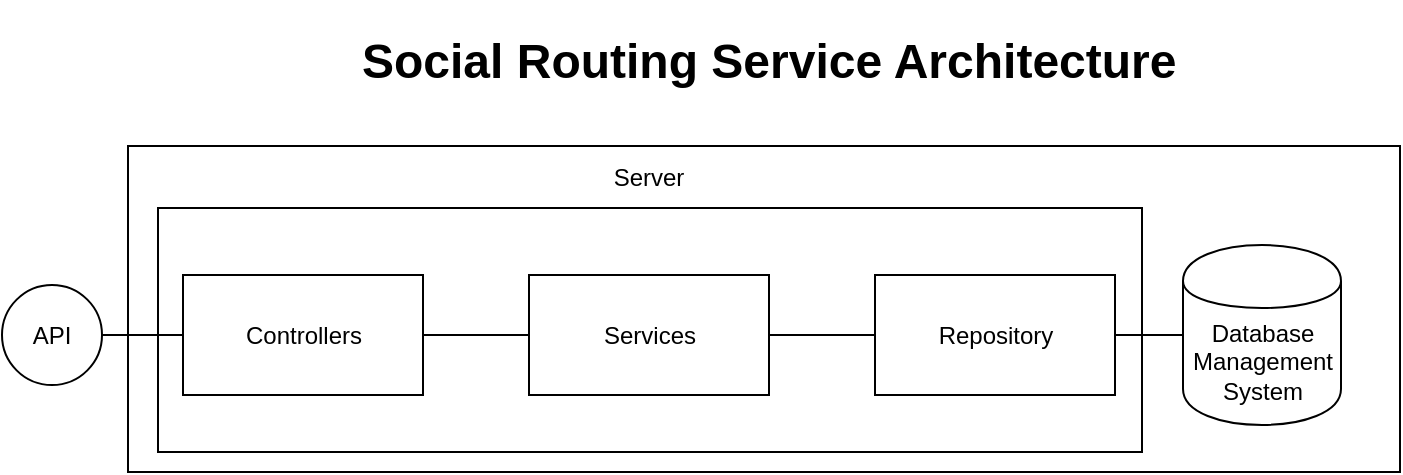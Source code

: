 <mxfile version="10.7.7" type="device"><diagram id="HIA9esFK1r8NSf4Vur0X" name="Page-1"><mxGraphModel dx="1181" dy="547" grid="0" gridSize="10" guides="1" tooltips="1" connect="1" arrows="1" fold="1" page="1" pageScale="1" pageWidth="827" pageHeight="1169" math="0" shadow="0"><root><mxCell id="0"/><mxCell id="1" parent="0"/><mxCell id="cTM7Nz8y0_Cw2TAqLi1m-12" value="" style="rounded=0;whiteSpace=wrap;html=1;" parent="1" vertex="1"><mxGeometry x="96" y="280" width="636" height="163" as="geometry"/></mxCell><mxCell id="cTM7Nz8y0_Cw2TAqLi1m-18" value="" style="rounded=0;whiteSpace=wrap;html=1;" parent="1" vertex="1"><mxGeometry x="111" y="311" width="492" height="122" as="geometry"/></mxCell><mxCell id="cTM7Nz8y0_Cw2TAqLi1m-10" value="API" style="ellipse;whiteSpace=wrap;html=1;aspect=fixed;" parent="1" vertex="1"><mxGeometry x="33" y="349.5" width="50" height="50" as="geometry"/></mxCell><mxCell id="cTM7Nz8y0_Cw2TAqLi1m-17" value="" style="endArrow=none;html=1;entryX=1;entryY=0.5;entryDx=0;entryDy=0;exitX=0;exitY=0.5;exitDx=0;exitDy=0;" parent="1" source="cTM7Nz8y0_Cw2TAqLi1m-1" target="cTM7Nz8y0_Cw2TAqLi1m-10" edge="1"><mxGeometry width="50" height="50" relative="1" as="geometry"><mxPoint x="30" y="670" as="sourcePoint"/><mxPoint x="80" y="620" as="targetPoint"/></mxGeometry></mxCell><mxCell id="cTM7Nz8y0_Cw2TAqLi1m-5" value="Database Management System" style="shape=cylinder;whiteSpace=wrap;html=1;boundedLbl=1;backgroundOutline=1;" parent="1" vertex="1"><mxGeometry x="623.5" y="329.5" width="79" height="90" as="geometry"/></mxCell><mxCell id="cTM7Nz8y0_Cw2TAqLi1m-9" value="" style="endArrow=none;html=1;entryX=1;entryY=0.5;entryDx=0;entryDy=0;exitX=0;exitY=0.5;exitDx=0;exitDy=0;" parent="1" source="cTM7Nz8y0_Cw2TAqLi1m-5" target="cTM7Nz8y0_Cw2TAqLi1m-3" edge="1"><mxGeometry width="50" height="50" relative="1" as="geometry"><mxPoint x="579.5" y="464.5" as="sourcePoint"/><mxPoint x="629.5" y="414.5" as="targetPoint"/></mxGeometry></mxCell><mxCell id="cTM7Nz8y0_Cw2TAqLi1m-1" value="Controllers" style="rounded=0;whiteSpace=wrap;html=1;" parent="1" vertex="1"><mxGeometry x="123.5" y="344.5" width="120" height="60" as="geometry"/></mxCell><mxCell id="cTM7Nz8y0_Cw2TAqLi1m-2" value="Services" style="rounded=0;whiteSpace=wrap;html=1;" parent="1" vertex="1"><mxGeometry x="296.5" y="344.5" width="120" height="60" as="geometry"/></mxCell><mxCell id="cTM7Nz8y0_Cw2TAqLi1m-3" value="Repository" style="rounded=0;whiteSpace=wrap;html=1;" parent="1" vertex="1"><mxGeometry x="469.5" y="344.5" width="120" height="60" as="geometry"/></mxCell><mxCell id="cTM7Nz8y0_Cw2TAqLi1m-7" value="" style="endArrow=none;html=1;entryX=0;entryY=0.5;entryDx=0;entryDy=0;exitX=1;exitY=0.5;exitDx=0;exitDy=0;" parent="1" source="cTM7Nz8y0_Cw2TAqLi1m-1" target="cTM7Nz8y0_Cw2TAqLi1m-2" edge="1"><mxGeometry width="50" height="50" relative="1" as="geometry"><mxPoint x="119.5" y="469.5" as="sourcePoint"/><mxPoint x="169.5" y="419.5" as="targetPoint"/></mxGeometry></mxCell><mxCell id="cTM7Nz8y0_Cw2TAqLi1m-8" value="" style="endArrow=none;html=1;entryX=0;entryY=0.5;entryDx=0;entryDy=0;exitX=1;exitY=0.5;exitDx=0;exitDy=0;" parent="1" source="cTM7Nz8y0_Cw2TAqLi1m-2" target="cTM7Nz8y0_Cw2TAqLi1m-3" edge="1"><mxGeometry width="50" height="50" relative="1" as="geometry"><mxPoint x="419.5" y="459.5" as="sourcePoint"/><mxPoint x="469.5" y="409.5" as="targetPoint"/></mxGeometry></mxCell><mxCell id="cTM7Nz8y0_Cw2TAqLi1m-19" value="Server" style="text;html=1;strokeColor=none;fillColor=none;align=center;verticalAlign=middle;whiteSpace=wrap;rounded=0;" parent="1" vertex="1"><mxGeometry x="332" y="286" width="49" height="20" as="geometry"/></mxCell><mxCell id="JtfCUVkbjlOTKDA5y7lR-2" value="&lt;h1&gt;Social Routing Service Architecture&lt;/h1&gt;" style="text;html=1;strokeColor=none;fillColor=none;spacing=5;spacingTop=-20;whiteSpace=wrap;overflow=hidden;rounded=0;" vertex="1" parent="1"><mxGeometry x="208" y="217.5" width="483" height="45" as="geometry"/></mxCell></root></mxGraphModel></diagram></mxfile>